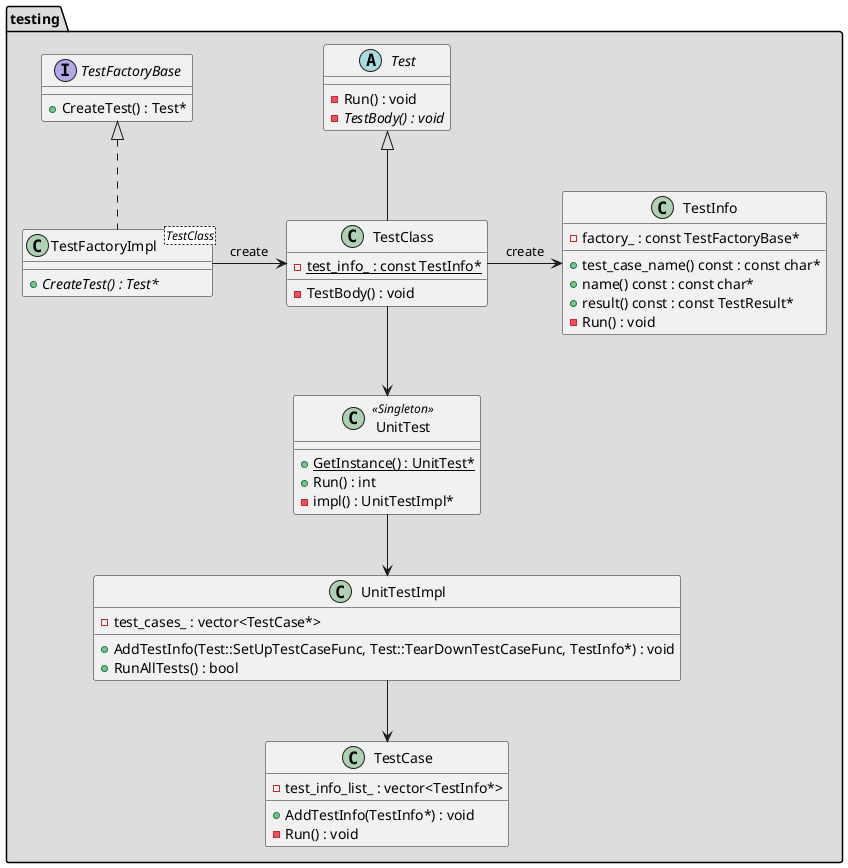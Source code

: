 @startuml

package testing #DDDDDD
{

interface TestFactoryBase
{
    +CreateTest() : Test*
}

class TestFactoryImpl<TestClass>
{
    +{abstract}CreateTest() : Test*
}

abstract Test
{
    -Run() : void
    -{abstract}TestBody() : void
}

class TestInfo
{
    +test_case_name() const : const char*
    +name() const : const char*
    +result() const : const TestResult*
    -Run() : void
    -factory_ : const TestFactoryBase*
}

class TestCase
{
    +AddTestInfo(TestInfo*) : void
    -Run() : void
    -test_info_list_ : vector<TestInfo*>
}

class TestClass
{
    -TestBody() : void
    -{static}test_info_ : const TestInfo*
}

class UnitTest<<Singleton>>
{
    +{static}GetInstance() : UnitTest*
    +Run() : int
    -impl() : UnitTestImpl*
}

class UnitTestImpl
{
    +AddTestInfo(Test::SetUpTestCaseFunc, Test::TearDownTestCaseFunc, TestInfo*) : void
    +RunAllTests() : bool
    -test_cases_ : vector<TestCase*>
}

TestFactoryBase <|.. TestFactoryImpl
Test <|-- TestClass
TestFactoryImpl -> TestClass : create
TestClass --> UnitTest
TestClass -> TestInfo : create
UnitTest --> UnitTestImpl
UnitTestImpl --> TestCase

}

@enduml